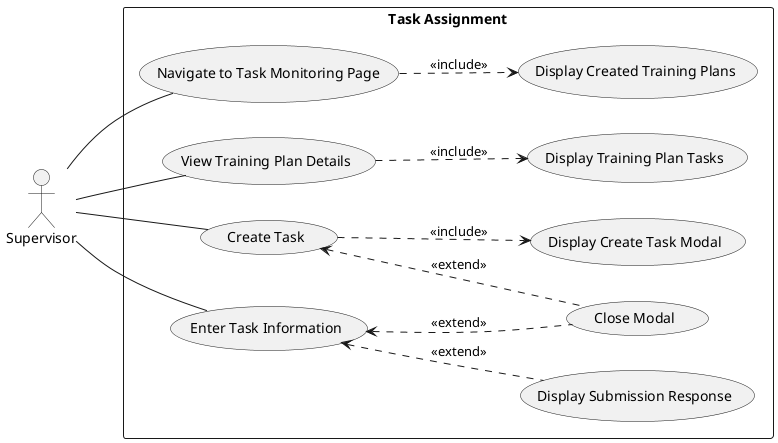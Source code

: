 @startuml taskassignment_use_case_diagram

left to right direction

actor Supervisor as User

rectangle "Task Assignment" {
  usecase UC1 as "Navigate to Task Monitoring Page"
  usecase "Display Created Training Plans" as UC2
  usecase "View Training Plan Details" as UC3
  usecase "Display Training Plan Tasks" as UC4
  usecase "Create Task" as UC5
  usecase "Display Create Task Modal" as UC6
  usecase "Enter Task Information" as UC7
  usecase "Display Submission Response" as UC8
  usecase "Close Modal" as UC9
}
User -- UC1
UC1 ..> UC2 : <<include>>
User -- UC3
UC3 ..> UC4 : <<include>>
User -- UC5
UC5 ..> UC6 : <<include>>
User -- UC7
UC7 <.. UC8 : <<extend>>

UC5 <.. UC9 : <<extend>>
UC7 <.. UC9 : <<extend>>

@enduml
